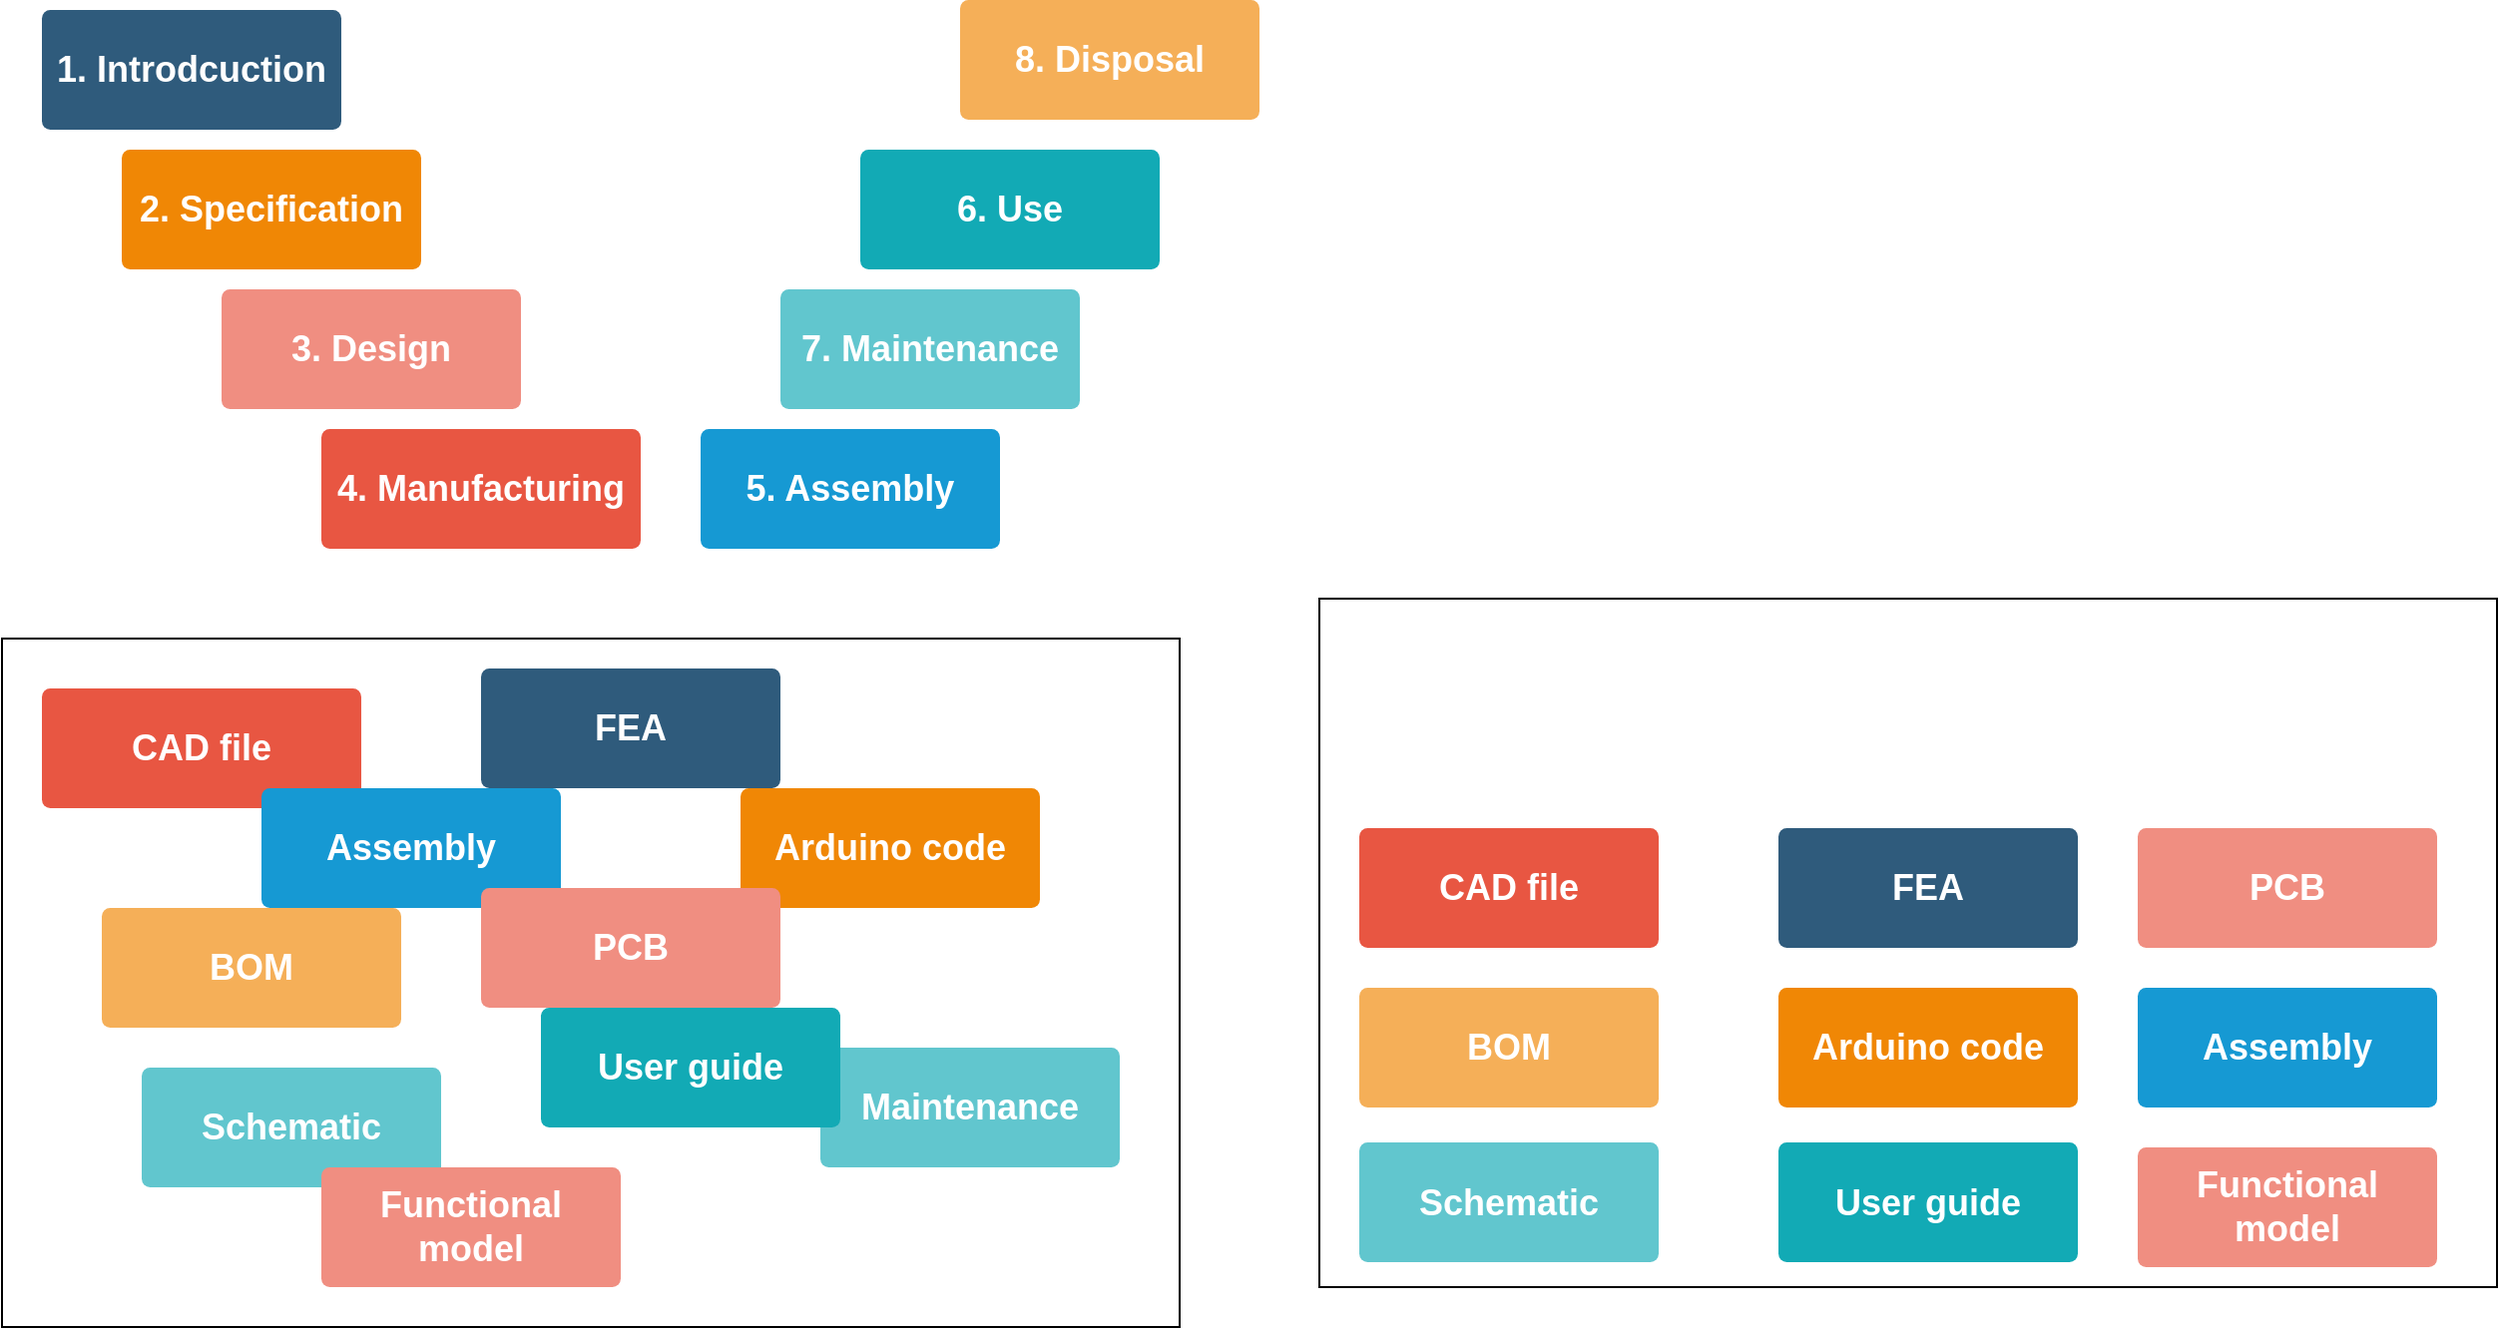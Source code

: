 <mxfile version="14.7.3" type="github">
  <diagram id="6a731a19-8d31-9384-78a2-239565b7b9f0" name="Page-1">
    <mxGraphModel dx="1186" dy="651" grid="1" gridSize="10" guides="1" tooltips="1" connect="1" arrows="1" fold="1" page="1" pageScale="1" pageWidth="1169" pageHeight="827" background="none" math="0" shadow="0">
      <root>
        <mxCell id="0" />
        <mxCell id="1" parent="0" />
        <mxCell id="dWxF3lAxFfpdKLdELATH-1786" value="" style="rounded=0;whiteSpace=wrap;html=1;" vertex="1" parent="1">
          <mxGeometry x="290" y="465" width="590" height="345" as="geometry" />
        </mxCell>
        <mxCell id="1749" value="&lt;font style=&quot;font-size: 18px&quot;&gt;1. Introdcuction&lt;/font&gt;" style="rounded=1;whiteSpace=wrap;html=1;shadow=0;labelBackgroundColor=none;strokeColor=none;strokeWidth=3;fillColor=#2F5B7C;fontFamily=Helvetica;fontSize=16;fontColor=#FFFFFF;align=center;fontStyle=1;spacing=5;arcSize=7;perimeterSpacing=2;" parent="1" vertex="1">
          <mxGeometry x="310" y="150" width="150" height="60" as="geometry" />
        </mxCell>
        <mxCell id="1753" value="&lt;font style=&quot;font-size: 18px&quot;&gt;4. Manufacturing&lt;/font&gt;" style="rounded=1;whiteSpace=wrap;html=1;shadow=0;labelBackgroundColor=none;strokeColor=none;strokeWidth=3;fillColor=#e85642;fontFamily=Helvetica;fontSize=14;fontColor=#FFFFFF;align=center;spacing=5;fontStyle=1;arcSize=7;perimeterSpacing=2;" parent="1" vertex="1">
          <mxGeometry x="450" y="360" width="160" height="60" as="geometry" />
        </mxCell>
        <mxCell id="1756" value="&lt;font style=&quot;font-size: 18px&quot;&gt;&lt;b&gt;3. Design&lt;/b&gt;&lt;/font&gt;" style="rounded=1;whiteSpace=wrap;html=1;shadow=0;labelBackgroundColor=none;strokeColor=none;strokeWidth=3;fillColor=#f08e81;fontFamily=Helvetica;fontSize=14;fontColor=#FFFFFF;align=center;spacing=5;fontStyle=0;arcSize=7;perimeterSpacing=2;" parent="1" vertex="1">
          <mxGeometry x="400" y="290" width="150" height="60" as="geometry" />
        </mxCell>
        <mxCell id="1760" value="&lt;font style=&quot;font-size: 18px&quot;&gt;5. Assembly&lt;/font&gt;" style="rounded=1;whiteSpace=wrap;html=1;shadow=0;labelBackgroundColor=none;strokeColor=none;strokeWidth=3;fillColor=#1699d3;fontFamily=Helvetica;fontSize=14;fontColor=#FFFFFF;align=center;spacing=5;fontStyle=1;arcSize=7;perimeterSpacing=2;" parent="1" vertex="1">
          <mxGeometry x="640" y="360" width="150" height="60" as="geometry" />
        </mxCell>
        <mxCell id="1764" value="&lt;font style=&quot;font-size: 18px&quot;&gt;&lt;b&gt;2. Specification&lt;/b&gt;&lt;/font&gt;" style="rounded=1;whiteSpace=wrap;html=1;shadow=0;labelBackgroundColor=none;strokeColor=none;strokeWidth=3;fillColor=#F08705;fontFamily=Helvetica;fontSize=14;fontColor=#FFFFFF;align=center;spacing=5;fontStyle=1;arcSize=7;perimeterSpacing=2;" parent="1" vertex="1">
          <mxGeometry x="350" y="220" width="150" height="60" as="geometry" />
        </mxCell>
        <mxCell id="1769" value="&lt;font style=&quot;font-size: 18px&quot;&gt;&lt;b&gt;8. Disposal&lt;/b&gt;&lt;/font&gt;" style="rounded=1;whiteSpace=wrap;html=1;shadow=0;labelBackgroundColor=none;strokeColor=none;strokeWidth=3;fillColor=#f5af58;fontFamily=Helvetica;fontSize=14;fontColor=#FFFFFF;align=center;spacing=5;arcSize=7;perimeterSpacing=2;" parent="1" vertex="1">
          <mxGeometry x="770" y="145" width="150" height="60" as="geometry" />
        </mxCell>
        <mxCell id="1771" value="&lt;font style=&quot;font-size: 18px&quot;&gt;6. Use&lt;/font&gt;" style="rounded=1;whiteSpace=wrap;html=1;shadow=0;labelBackgroundColor=none;strokeColor=none;strokeWidth=3;fillColor=#12aab5;fontFamily=Helvetica;fontSize=14;fontColor=#FFFFFF;align=center;spacing=5;fontStyle=1;arcSize=7;perimeterSpacing=2;" parent="1" vertex="1">
          <mxGeometry x="720" y="220.0" width="150" height="60" as="geometry" />
        </mxCell>
        <mxCell id="1772" value="&lt;font style=&quot;font-size: 18px&quot;&gt;&lt;b&gt;7. Maintenance&lt;/b&gt;&lt;/font&gt;" style="rounded=1;whiteSpace=wrap;html=1;shadow=0;labelBackgroundColor=none;strokeColor=none;strokeWidth=3;fillColor=#61c6ce;fontFamily=Helvetica;fontSize=14;fontColor=#FFFFFF;align=center;spacing=5;fontStyle=0;arcSize=7;perimeterSpacing=2;" parent="1" vertex="1">
          <mxGeometry x="680" y="290" width="150" height="60" as="geometry" />
        </mxCell>
        <mxCell id="dWxF3lAxFfpdKLdELATH-1780" value="&lt;font style=&quot;font-size: 18px&quot;&gt;CAD file&lt;/font&gt;" style="rounded=1;whiteSpace=wrap;html=1;shadow=0;labelBackgroundColor=none;strokeColor=none;strokeWidth=3;fillColor=#e85642;fontFamily=Helvetica;fontSize=14;fontColor=#FFFFFF;align=center;spacing=5;fontStyle=1;arcSize=7;perimeterSpacing=2;" vertex="1" parent="1">
          <mxGeometry x="310" y="490" width="160" height="60" as="geometry" />
        </mxCell>
        <mxCell id="dWxF3lAxFfpdKLdELATH-1782" value="&lt;font style=&quot;font-size: 18px&quot;&gt;FEA&lt;/font&gt;" style="rounded=1;whiteSpace=wrap;html=1;shadow=0;labelBackgroundColor=none;strokeColor=none;strokeWidth=3;fillColor=#2F5B7C;fontFamily=Helvetica;fontSize=16;fontColor=#FFFFFF;align=center;fontStyle=1;spacing=5;arcSize=7;perimeterSpacing=2;" vertex="1" parent="1">
          <mxGeometry x="530" y="480" width="150" height="60" as="geometry" />
        </mxCell>
        <mxCell id="dWxF3lAxFfpdKLdELATH-1783" value="&lt;font style=&quot;font-size: 18px&quot;&gt;Arduino code&lt;/font&gt;" style="rounded=1;whiteSpace=wrap;html=1;shadow=0;labelBackgroundColor=none;strokeColor=none;strokeWidth=3;fillColor=#F08705;fontFamily=Helvetica;fontSize=14;fontColor=#FFFFFF;align=center;spacing=5;fontStyle=1;arcSize=7;perimeterSpacing=2;" vertex="1" parent="1">
          <mxGeometry x="660" y="540" width="150" height="60" as="geometry" />
        </mxCell>
        <mxCell id="dWxF3lAxFfpdKLdELATH-1784" value="&lt;b&gt;&lt;font style=&quot;font-size: 18px&quot;&gt;BOM&lt;/font&gt;&lt;/b&gt;" style="rounded=1;whiteSpace=wrap;html=1;shadow=0;labelBackgroundColor=none;strokeColor=none;strokeWidth=3;fillColor=#f5af58;fontFamily=Helvetica;fontSize=14;fontColor=#FFFFFF;align=center;spacing=5;arcSize=7;perimeterSpacing=2;" vertex="1" parent="1">
          <mxGeometry x="340" y="600" width="150" height="60" as="geometry" />
        </mxCell>
        <mxCell id="dWxF3lAxFfpdKLdELATH-1785" value="&lt;b&gt;&lt;font style=&quot;font-size: 18px&quot;&gt;Schematic&lt;/font&gt;&lt;/b&gt;" style="rounded=1;whiteSpace=wrap;html=1;shadow=0;labelBackgroundColor=none;strokeColor=none;strokeWidth=3;fillColor=#61c6ce;fontFamily=Helvetica;fontSize=14;fontColor=#FFFFFF;align=center;spacing=5;fontStyle=0;arcSize=7;perimeterSpacing=2;" vertex="1" parent="1">
          <mxGeometry x="360" y="680" width="150" height="60" as="geometry" />
        </mxCell>
        <mxCell id="dWxF3lAxFfpdKLdELATH-1787" value="&lt;font style=&quot;font-size: 18px&quot;&gt;Assembly&lt;/font&gt;" style="rounded=1;whiteSpace=wrap;html=1;shadow=0;labelBackgroundColor=none;strokeColor=none;strokeWidth=3;fillColor=#1699d3;fontFamily=Helvetica;fontSize=14;fontColor=#FFFFFF;align=center;spacing=5;fontStyle=1;arcSize=7;perimeterSpacing=2;" vertex="1" parent="1">
          <mxGeometry x="420" y="540" width="150" height="60" as="geometry" />
        </mxCell>
        <mxCell id="dWxF3lAxFfpdKLdELATH-1788" value="&lt;font style=&quot;font-size: 18px&quot;&gt;&lt;b&gt;Maintenance&lt;/b&gt;&lt;/font&gt;" style="rounded=1;whiteSpace=wrap;html=1;shadow=0;labelBackgroundColor=none;strokeColor=none;strokeWidth=3;fillColor=#61c6ce;fontFamily=Helvetica;fontSize=14;fontColor=#FFFFFF;align=center;spacing=5;fontStyle=0;arcSize=7;perimeterSpacing=2;" vertex="1" parent="1">
          <mxGeometry x="700" y="670" width="150" height="60" as="geometry" />
        </mxCell>
        <mxCell id="dWxF3lAxFfpdKLdELATH-1789" value="&lt;b&gt;&lt;font style=&quot;font-size: 18px&quot;&gt;PCB&lt;/font&gt;&lt;/b&gt;" style="rounded=1;whiteSpace=wrap;html=1;shadow=0;labelBackgroundColor=none;strokeColor=none;strokeWidth=3;fillColor=#f08e81;fontFamily=Helvetica;fontSize=14;fontColor=#FFFFFF;align=center;spacing=5;fontStyle=0;arcSize=7;perimeterSpacing=2;" vertex="1" parent="1">
          <mxGeometry x="530" y="590" width="150" height="60" as="geometry" />
        </mxCell>
        <mxCell id="dWxF3lAxFfpdKLdELATH-1790" value="&lt;font style=&quot;font-size: 18px&quot;&gt;User guide&lt;br&gt;&lt;/font&gt;" style="rounded=1;whiteSpace=wrap;html=1;shadow=0;labelBackgroundColor=none;strokeColor=none;strokeWidth=3;fillColor=#12aab5;fontFamily=Helvetica;fontSize=14;fontColor=#FFFFFF;align=center;spacing=5;fontStyle=1;arcSize=7;perimeterSpacing=2;" vertex="1" parent="1">
          <mxGeometry x="560" y="650.0" width="150" height="60" as="geometry" />
        </mxCell>
        <mxCell id="dWxF3lAxFfpdKLdELATH-1791" value="&lt;b&gt;&lt;font style=&quot;font-size: 18px&quot;&gt;Functional model&lt;/font&gt;&lt;/b&gt;" style="rounded=1;whiteSpace=wrap;html=1;shadow=0;labelBackgroundColor=none;strokeColor=none;strokeWidth=3;fillColor=#f08e81;fontFamily=Helvetica;fontSize=14;fontColor=#FFFFFF;align=center;spacing=5;fontStyle=0;arcSize=7;perimeterSpacing=2;" vertex="1" parent="1">
          <mxGeometry x="450" y="730" width="150" height="60" as="geometry" />
        </mxCell>
        <mxCell id="dWxF3lAxFfpdKLdELATH-1793" value="" style="rounded=0;whiteSpace=wrap;html=1;" vertex="1" parent="1">
          <mxGeometry x="950" y="445" width="590" height="345" as="geometry" />
        </mxCell>
        <mxCell id="dWxF3lAxFfpdKLdELATH-1794" value="&lt;font style=&quot;font-size: 18px&quot;&gt;CAD file&lt;/font&gt;" style="rounded=1;whiteSpace=wrap;html=1;shadow=0;labelBackgroundColor=none;strokeColor=none;strokeWidth=3;fillColor=#e85642;fontFamily=Helvetica;fontSize=14;fontColor=#FFFFFF;align=center;spacing=5;fontStyle=1;arcSize=7;perimeterSpacing=2;" vertex="1" parent="1">
          <mxGeometry x="970" y="560" width="150" height="60" as="geometry" />
        </mxCell>
        <mxCell id="dWxF3lAxFfpdKLdELATH-1795" value="&lt;font style=&quot;font-size: 18px&quot;&gt;FEA&lt;/font&gt;" style="rounded=1;whiteSpace=wrap;html=1;shadow=0;labelBackgroundColor=none;strokeColor=none;strokeWidth=3;fillColor=#2F5B7C;fontFamily=Helvetica;fontSize=16;fontColor=#FFFFFF;align=center;fontStyle=1;spacing=5;arcSize=7;perimeterSpacing=2;" vertex="1" parent="1">
          <mxGeometry x="1180" y="560" width="150" height="60" as="geometry" />
        </mxCell>
        <mxCell id="dWxF3lAxFfpdKLdELATH-1796" value="&lt;font style=&quot;font-size: 18px&quot;&gt;Arduino code&lt;/font&gt;" style="rounded=1;whiteSpace=wrap;html=1;shadow=0;labelBackgroundColor=none;strokeColor=none;strokeWidth=3;fillColor=#F08705;fontFamily=Helvetica;fontSize=14;fontColor=#FFFFFF;align=center;spacing=5;fontStyle=1;arcSize=7;perimeterSpacing=2;" vertex="1" parent="1">
          <mxGeometry x="1180" y="640" width="150" height="60" as="geometry" />
        </mxCell>
        <mxCell id="dWxF3lAxFfpdKLdELATH-1797" value="&lt;b&gt;&lt;font style=&quot;font-size: 18px&quot;&gt;BOM&lt;/font&gt;&lt;/b&gt;" style="rounded=1;whiteSpace=wrap;html=1;shadow=0;labelBackgroundColor=none;strokeColor=none;strokeWidth=3;fillColor=#f5af58;fontFamily=Helvetica;fontSize=14;fontColor=#FFFFFF;align=center;spacing=5;arcSize=7;perimeterSpacing=2;" vertex="1" parent="1">
          <mxGeometry x="970" y="640" width="150" height="60" as="geometry" />
        </mxCell>
        <mxCell id="dWxF3lAxFfpdKLdELATH-1798" value="&lt;b&gt;&lt;font style=&quot;font-size: 18px&quot;&gt;Schematic&lt;/font&gt;&lt;/b&gt;" style="rounded=1;whiteSpace=wrap;html=1;shadow=0;labelBackgroundColor=none;strokeColor=none;strokeWidth=3;fillColor=#61c6ce;fontFamily=Helvetica;fontSize=14;fontColor=#FFFFFF;align=center;spacing=5;fontStyle=0;arcSize=7;perimeterSpacing=2;" vertex="1" parent="1">
          <mxGeometry x="970" y="717.5" width="150" height="60" as="geometry" />
        </mxCell>
        <mxCell id="dWxF3lAxFfpdKLdELATH-1799" value="&lt;font style=&quot;font-size: 18px&quot;&gt;Assembly&lt;/font&gt;" style="rounded=1;whiteSpace=wrap;html=1;shadow=0;labelBackgroundColor=none;strokeColor=none;strokeWidth=3;fillColor=#1699d3;fontFamily=Helvetica;fontSize=14;fontColor=#FFFFFF;align=center;spacing=5;fontStyle=1;arcSize=7;perimeterSpacing=2;" vertex="1" parent="1">
          <mxGeometry x="1360" y="640" width="150" height="60" as="geometry" />
        </mxCell>
        <mxCell id="dWxF3lAxFfpdKLdELATH-1801" value="&lt;b&gt;&lt;font style=&quot;font-size: 18px&quot;&gt;PCB&lt;/font&gt;&lt;/b&gt;" style="rounded=1;whiteSpace=wrap;html=1;shadow=0;labelBackgroundColor=none;strokeColor=none;strokeWidth=3;fillColor=#f08e81;fontFamily=Helvetica;fontSize=14;fontColor=#FFFFFF;align=center;spacing=5;fontStyle=0;arcSize=7;perimeterSpacing=2;" vertex="1" parent="1">
          <mxGeometry x="1360" y="560" width="150" height="60" as="geometry" />
        </mxCell>
        <mxCell id="dWxF3lAxFfpdKLdELATH-1802" value="&lt;font style=&quot;font-size: 18px&quot;&gt;User guide&lt;br&gt;&lt;/font&gt;" style="rounded=1;whiteSpace=wrap;html=1;shadow=0;labelBackgroundColor=none;strokeColor=none;strokeWidth=3;fillColor=#12aab5;fontFamily=Helvetica;fontSize=14;fontColor=#FFFFFF;align=center;spacing=5;fontStyle=1;arcSize=7;perimeterSpacing=2;" vertex="1" parent="1">
          <mxGeometry x="1180" y="717.5" width="150" height="60" as="geometry" />
        </mxCell>
        <mxCell id="dWxF3lAxFfpdKLdELATH-1803" value="&lt;b&gt;&lt;font style=&quot;font-size: 18px&quot;&gt;Functional model&lt;/font&gt;&lt;/b&gt;" style="rounded=1;whiteSpace=wrap;html=1;shadow=0;labelBackgroundColor=none;strokeColor=none;strokeWidth=3;fillColor=#f08e81;fontFamily=Helvetica;fontSize=14;fontColor=#FFFFFF;align=center;spacing=5;fontStyle=0;arcSize=7;perimeterSpacing=2;" vertex="1" parent="1">
          <mxGeometry x="1360" y="720" width="150" height="60" as="geometry" />
        </mxCell>
      </root>
    </mxGraphModel>
  </diagram>
</mxfile>
